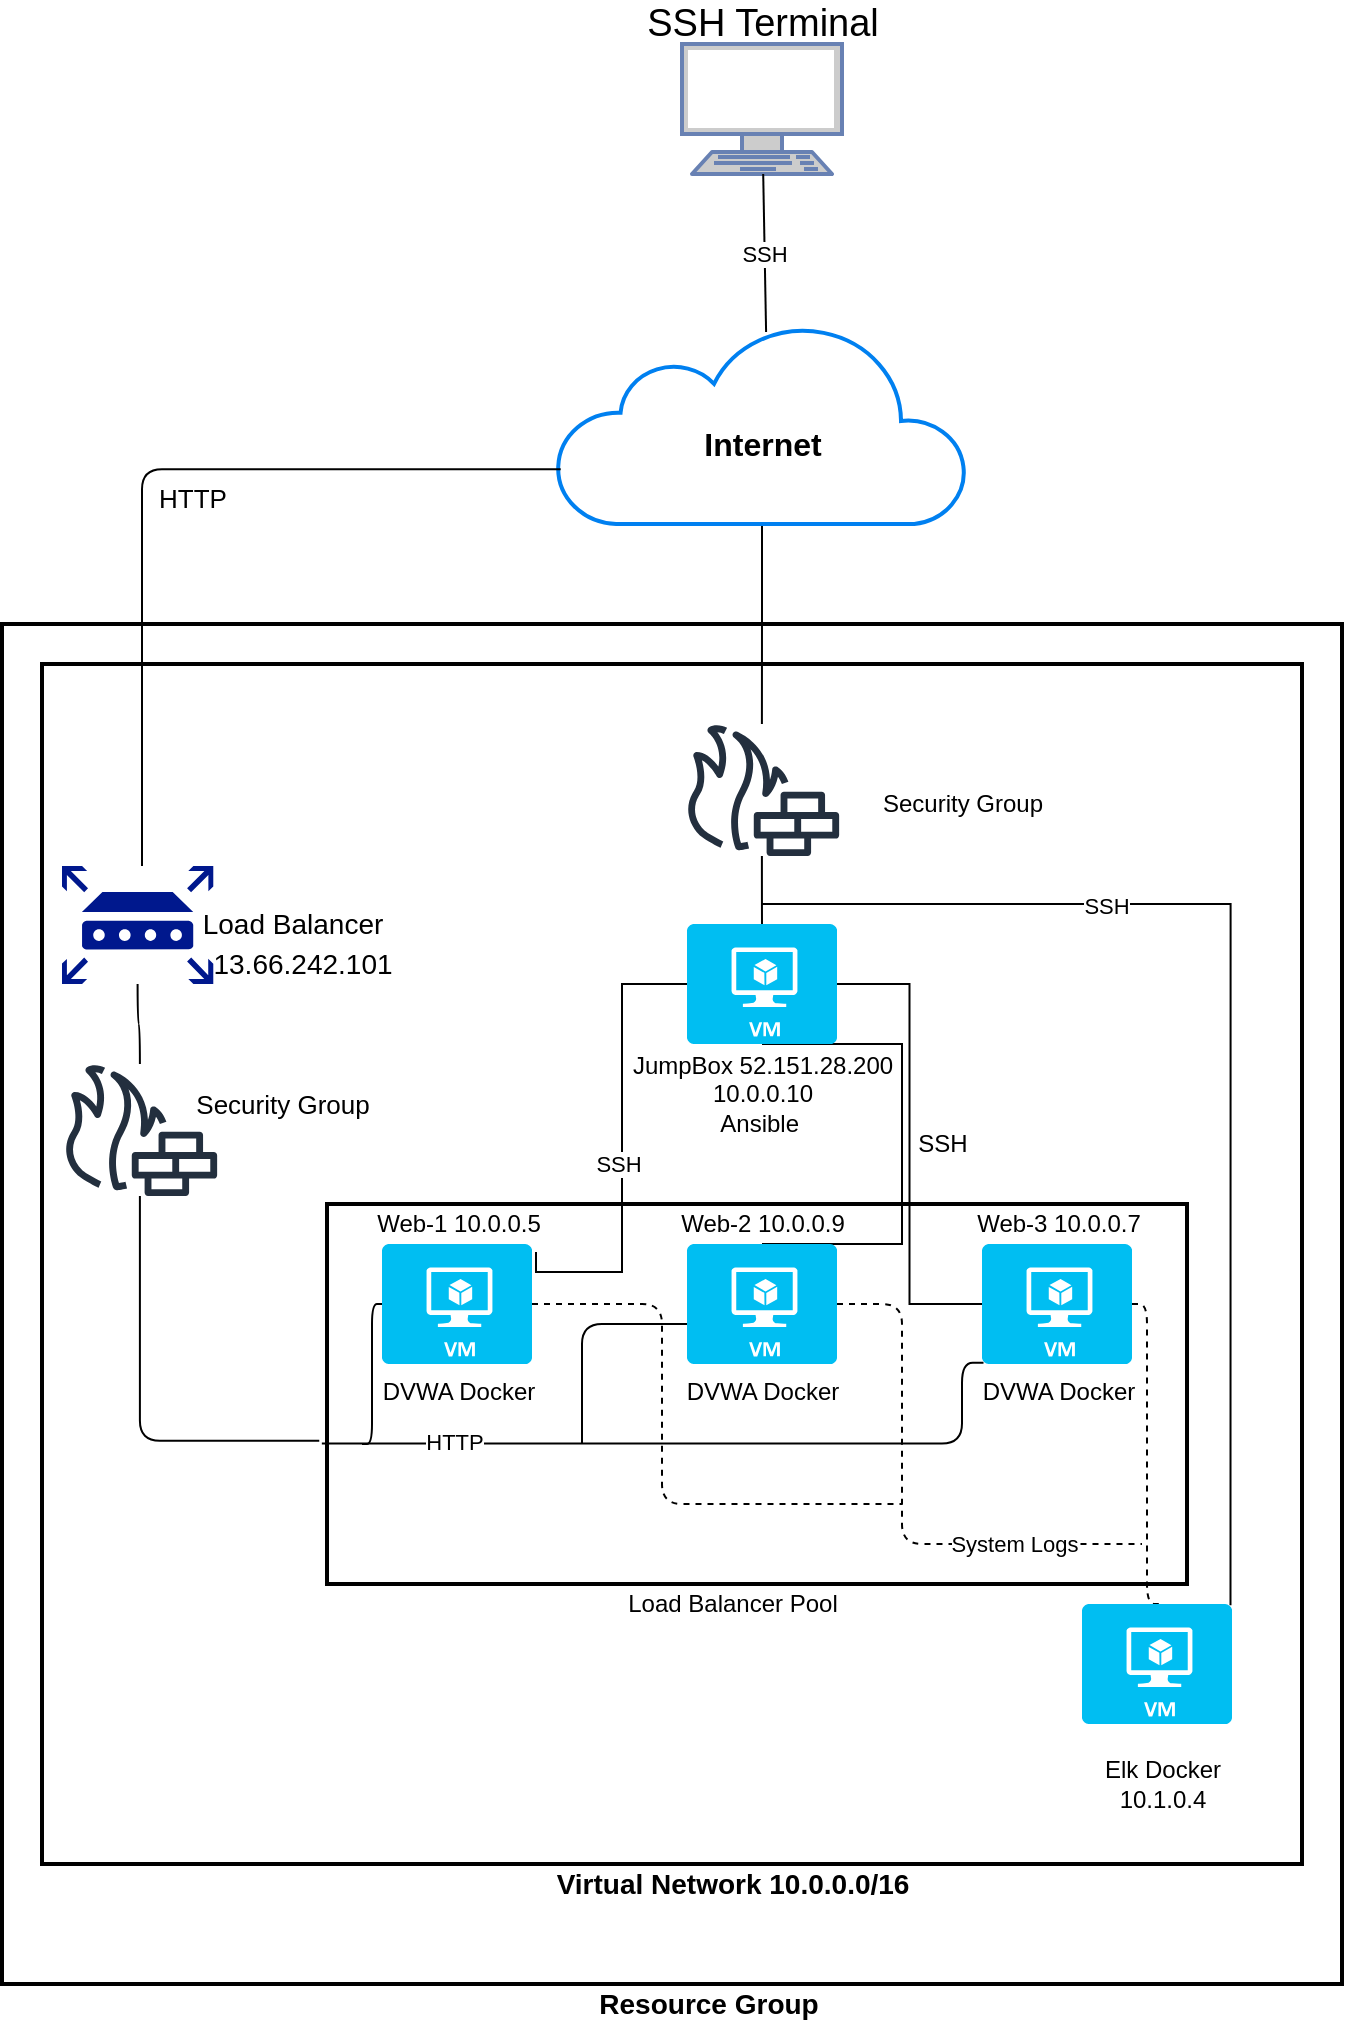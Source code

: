 <mxfile version="15.2.9" type="device"><diagram id="wJLG0JLtFOTSCV-0A71i" name="Page-1"><mxGraphModel dx="631" dy="967" grid="1" gridSize="10" guides="1" tooltips="1" connect="1" arrows="1" fold="1" page="1" pageScale="1" pageWidth="1100" pageHeight="1700" math="0" shadow="0"><root><mxCell id="0"/><mxCell id="1" parent="0"/><mxCell id="KeG30CLBzo-vDW1jTVEb-24" value="" style="whiteSpace=wrap;html=1;strokeColor=default;strokeWidth=2;fillColor=none;" vertex="1" parent="1"><mxGeometry x="260" y="570" width="630" height="600" as="geometry"/></mxCell><mxCell id="KeG30CLBzo-vDW1jTVEb-86" value="" style="whiteSpace=wrap;html=1;strokeColor=default;strokeWidth=2;fillColor=none;" vertex="1" parent="1"><mxGeometry x="240" y="550" width="670" height="680" as="geometry"/></mxCell><mxCell id="KeG30CLBzo-vDW1jTVEb-66" value="" style="edgeStyle=orthogonalEdgeStyle;orthogonalLoop=1;jettySize=auto;html=1;endArrow=none;endFill=0;exitX=-0.009;exitY=0.623;exitDx=0;exitDy=0;exitPerimeter=0;" edge="1" parent="1" source="KeG30CLBzo-vDW1jTVEb-25" target="KeG30CLBzo-vDW1jTVEb-23"><mxGeometry relative="1" as="geometry"><mxPoint x="322.5" y="925" as="targetPoint"/></mxGeometry></mxCell><mxCell id="KeG30CLBzo-vDW1jTVEb-25" value="" style="whiteSpace=wrap;html=1;strokeColor=default;strokeWidth=2;fillColor=none;" vertex="1" parent="1"><mxGeometry x="402.5" y="840" width="430" height="190" as="geometry"/></mxCell><mxCell id="KeG30CLBzo-vDW1jTVEb-1" value="" style="fontColor=#0066CC;verticalAlign=top;verticalLabelPosition=bottom;labelPosition=center;align=center;html=1;outlineConnect=0;fillColor=#CCCCCC;strokeColor=#6881B3;gradientColor=none;gradientDirection=north;strokeWidth=2;shape=mxgraph.networks.terminal;" vertex="1" parent="1"><mxGeometry x="580" y="260" width="80" height="65" as="geometry"/></mxCell><mxCell id="KeG30CLBzo-vDW1jTVEb-8" style="edgeStyle=orthogonalEdgeStyle;orthogonalLoop=1;jettySize=auto;html=1;endArrow=none;endFill=0;" edge="1" parent="1" source="KeG30CLBzo-vDW1jTVEb-2" target="KeG30CLBzo-vDW1jTVEb-7"><mxGeometry relative="1" as="geometry"/></mxCell><mxCell id="KeG30CLBzo-vDW1jTVEb-2" value="" style="html=1;verticalLabelPosition=bottom;align=center;labelBackgroundColor=#ffffff;verticalAlign=top;strokeWidth=2;strokeColor=#0080F0;shadow=0;dashed=0;shape=mxgraph.ios7.icons.cloud;" vertex="1" parent="1"><mxGeometry x="517.5" y="400" width="205" height="100" as="geometry"/></mxCell><mxCell id="KeG30CLBzo-vDW1jTVEb-3" value="SSH" style="endArrow=none;html=1;exitX=0.51;exitY=0.04;exitDx=0;exitDy=0;exitPerimeter=0;" edge="1" parent="1" source="KeG30CLBzo-vDW1jTVEb-2" target="KeG30CLBzo-vDW1jTVEb-1"><mxGeometry width="50" height="50" relative="1" as="geometry"><mxPoint x="590" y="320" as="sourcePoint"/><mxPoint x="640" y="270" as="targetPoint"/></mxGeometry></mxCell><mxCell id="KeG30CLBzo-vDW1jTVEb-4" value="&lt;font style=&quot;font-size: 19px&quot;&gt;SSH Terminal&lt;br&gt;&lt;/font&gt;" style="text;html=1;resizable=0;autosize=1;align=center;verticalAlign=middle;points=[];fillColor=none;strokeColor=none;strokeWidth=6;" vertex="1" parent="1"><mxGeometry x="555" y="240" width="130" height="20" as="geometry"/></mxCell><mxCell id="KeG30CLBzo-vDW1jTVEb-6" value="JumpBox 52.151.28.200&lt;br&gt;10.0.0.10&lt;br&gt;Ansible&amp;nbsp;" style="text;html=1;align=center;verticalAlign=middle;resizable=0;points=[];autosize=1;strokeColor=none;fillColor=none;" vertex="1" parent="1"><mxGeometry x="545" y="760" width="150" height="50" as="geometry"/></mxCell><mxCell id="KeG30CLBzo-vDW1jTVEb-35" value="" style="edgeStyle=orthogonalEdgeStyle;orthogonalLoop=1;jettySize=auto;html=1;endArrow=none;endFill=0;" edge="1" parent="1" source="KeG30CLBzo-vDW1jTVEb-7" target="KeG30CLBzo-vDW1jTVEb-5"><mxGeometry relative="1" as="geometry"/></mxCell><mxCell id="KeG30CLBzo-vDW1jTVEb-7" value="" style="sketch=0;outlineConnect=0;fontColor=#232F3E;gradientColor=none;fillColor=#232F3E;strokeColor=default;dashed=0;verticalLabelPosition=bottom;verticalAlign=top;align=center;html=1;fontSize=12;fontStyle=0;aspect=fixed;pointerEvents=1;shape=mxgraph.aws4.generic_firewall;" vertex="1" parent="1"><mxGeometry x="581" y="600" width="78" height="66" as="geometry"/></mxCell><mxCell id="KeG30CLBzo-vDW1jTVEb-14" style="edgeStyle=orthogonalEdgeStyle;orthogonalLoop=1;jettySize=auto;html=1;entryX=1;entryY=0.5;entryDx=0;entryDy=0;entryPerimeter=0;endArrow=none;endFill=0;rounded=0;" edge="1" parent="1" source="KeG30CLBzo-vDW1jTVEb-10" target="KeG30CLBzo-vDW1jTVEb-5"><mxGeometry relative="1" as="geometry"/></mxCell><mxCell id="KeG30CLBzo-vDW1jTVEb-69" value="" style="orthogonalLoop=1;jettySize=auto;html=1;endArrow=none;endFill=0;edgeStyle=elbowEdgeStyle;entryX=-0.006;entryY=0.63;entryDx=0;entryDy=0;entryPerimeter=0;exitX=0.01;exitY=0.99;exitDx=0;exitDy=0;exitPerimeter=0;" edge="1" parent="1" source="KeG30CLBzo-vDW1jTVEb-10" target="KeG30CLBzo-vDW1jTVEb-25"><mxGeometry relative="1" as="geometry"><mxPoint x="530" y="950" as="targetPoint"/><Array as="points"><mxPoint x="720" y="935"/></Array></mxGeometry></mxCell><mxCell id="KeG30CLBzo-vDW1jTVEb-85" value="HTTP" style="edgeLabel;html=1;align=center;verticalAlign=middle;resizable=0;points=[];" vertex="1" connectable="0" parent="KeG30CLBzo-vDW1jTVEb-69"><mxGeometry x="0.645" y="-1" relative="1" as="geometry"><mxPoint as="offset"/></mxGeometry></mxCell><mxCell id="KeG30CLBzo-vDW1jTVEb-76" value="" style="edgeStyle=elbowEdgeStyle;orthogonalLoop=1;jettySize=auto;html=1;endArrow=none;endFill=0;dashed=1;" edge="1" parent="1" source="KeG30CLBzo-vDW1jTVEb-10"><mxGeometry relative="1" as="geometry"><mxPoint x="820" y="1040" as="targetPoint"/></mxGeometry></mxCell><mxCell id="KeG30CLBzo-vDW1jTVEb-10" value="DVWA Docker" style="verticalLabelPosition=bottom;html=1;verticalAlign=top;align=center;strokeColor=none;fillColor=#00BEF2;shape=mxgraph.azure.virtual_machine;" vertex="1" parent="1"><mxGeometry x="730" y="860" width="75" height="60" as="geometry"/></mxCell><mxCell id="KeG30CLBzo-vDW1jTVEb-13" style="edgeStyle=orthogonalEdgeStyle;orthogonalLoop=1;jettySize=auto;html=1;entryX=0.5;entryY=1;entryDx=0;entryDy=0;entryPerimeter=0;endArrow=none;endFill=0;startArrow=none;exitX=0.5;exitY=0;exitDx=0;exitDy=0;exitPerimeter=0;rounded=0;" edge="1" parent="1" source="KeG30CLBzo-vDW1jTVEb-11" target="KeG30CLBzo-vDW1jTVEb-5"><mxGeometry relative="1" as="geometry"><Array as="points"><mxPoint x="690" y="860"/><mxPoint x="690" y="760"/></Array></mxGeometry></mxCell><mxCell id="KeG30CLBzo-vDW1jTVEb-68" value="" style="edgeStyle=elbowEdgeStyle;orthogonalLoop=1;jettySize=auto;html=1;endArrow=none;endFill=0;" edge="1" parent="1" source="KeG30CLBzo-vDW1jTVEb-11"><mxGeometry relative="1" as="geometry"><mxPoint x="530" y="960" as="targetPoint"/><Array as="points"><mxPoint x="530" y="900"/></Array></mxGeometry></mxCell><mxCell id="KeG30CLBzo-vDW1jTVEb-77" value="" style="edgeStyle=elbowEdgeStyle;orthogonalLoop=1;jettySize=auto;html=1;dashed=1;endArrow=none;endFill=0;" edge="1" parent="1" source="KeG30CLBzo-vDW1jTVEb-11"><mxGeometry relative="1" as="geometry"><mxPoint x="810" y="1010" as="targetPoint"/><Array as="points"><mxPoint x="690" y="950"/></Array></mxGeometry></mxCell><mxCell id="KeG30CLBzo-vDW1jTVEb-84" value="System Logs" style="edgeLabel;html=1;align=center;verticalAlign=middle;resizable=0;points=[];" vertex="1" connectable="0" parent="KeG30CLBzo-vDW1jTVEb-77"><mxGeometry x="0.526" relative="1" as="geometry"><mxPoint as="offset"/></mxGeometry></mxCell><mxCell id="KeG30CLBzo-vDW1jTVEb-11" value="DVWA Docker" style="verticalLabelPosition=bottom;html=1;verticalAlign=top;align=center;strokeColor=none;fillColor=#00BEF2;shape=mxgraph.azure.virtual_machine;" vertex="1" parent="1"><mxGeometry x="582.5" y="860" width="75" height="60" as="geometry"/></mxCell><mxCell id="KeG30CLBzo-vDW1jTVEb-15" style="edgeStyle=orthogonalEdgeStyle;orthogonalLoop=1;jettySize=auto;html=1;entryX=0;entryY=0.5;entryDx=0;entryDy=0;entryPerimeter=0;endArrow=none;endFill=0;exitX=0.895;exitY=1.197;exitDx=0;exitDy=0;exitPerimeter=0;rounded=0;" edge="1" parent="1" source="KeG30CLBzo-vDW1jTVEb-18" target="KeG30CLBzo-vDW1jTVEb-5"><mxGeometry relative="1" as="geometry"><Array as="points"><mxPoint x="550" y="874"/><mxPoint x="550" y="730"/></Array></mxGeometry></mxCell><mxCell id="KeG30CLBzo-vDW1jTVEb-78" value="SSH" style="edgeLabel;html=1;align=center;verticalAlign=middle;resizable=0;points=[];" vertex="1" connectable="0" parent="KeG30CLBzo-vDW1jTVEb-15"><mxGeometry x="-0.067" y="2" relative="1" as="geometry"><mxPoint as="offset"/></mxGeometry></mxCell><mxCell id="KeG30CLBzo-vDW1jTVEb-67" value="" style="orthogonalLoop=1;jettySize=auto;html=1;endArrow=none;endFill=0;edgeStyle=elbowEdgeStyle;" edge="1" parent="1" source="KeG30CLBzo-vDW1jTVEb-12"><mxGeometry relative="1" as="geometry"><mxPoint x="420" y="960" as="targetPoint"/></mxGeometry></mxCell><mxCell id="KeG30CLBzo-vDW1jTVEb-82" value="" style="edgeStyle=elbowEdgeStyle;orthogonalLoop=1;jettySize=auto;html=1;dashed=1;endArrow=none;endFill=0;" edge="1" parent="1" source="KeG30CLBzo-vDW1jTVEb-12"><mxGeometry relative="1" as="geometry"><mxPoint x="690" y="990" as="targetPoint"/><Array as="points"><mxPoint x="570" y="940"/></Array></mxGeometry></mxCell><mxCell id="KeG30CLBzo-vDW1jTVEb-12" value="DVWA Docker" style="verticalLabelPosition=bottom;html=1;verticalAlign=top;align=center;strokeColor=none;fillColor=#00BEF2;shape=mxgraph.azure.virtual_machine;" vertex="1" parent="1"><mxGeometry x="430" y="860" width="75" height="60" as="geometry"/></mxCell><mxCell id="KeG30CLBzo-vDW1jTVEb-16" value="Security Group" style="text;html=1;align=center;verticalAlign=middle;resizable=0;points=[];autosize=1;strokeColor=none;fillColor=none;" vertex="1" parent="1"><mxGeometry x="670" y="630" width="100" height="20" as="geometry"/></mxCell><mxCell id="KeG30CLBzo-vDW1jTVEb-17" value="" style="verticalLabelPosition=bottom;html=1;verticalAlign=top;align=center;strokeColor=none;fillColor=#00BEF2;shape=mxgraph.azure.virtual_machine;" vertex="1" parent="1"><mxGeometry x="780" y="1040" width="75" height="60" as="geometry"/></mxCell><mxCell id="KeG30CLBzo-vDW1jTVEb-18" value="Web-1 10.0.0.5" style="text;html=1;align=center;verticalAlign=middle;resizable=0;points=[];autosize=1;strokeColor=none;fillColor=none;" vertex="1" parent="1"><mxGeometry x="417.5" y="840" width="100" height="20" as="geometry"/></mxCell><mxCell id="KeG30CLBzo-vDW1jTVEb-20" value="Web-3 10.0.0.7" style="text;html=1;align=center;verticalAlign=middle;resizable=0;points=[];autosize=1;strokeColor=none;fillColor=none;" vertex="1" parent="1"><mxGeometry x="717.5" y="840" width="100" height="20" as="geometry"/></mxCell><mxCell id="KeG30CLBzo-vDW1jTVEb-21" value="Elk Docker&lt;br&gt;10.1.0.4" style="text;html=1;align=center;verticalAlign=middle;resizable=0;points=[];autosize=1;strokeColor=none;fillColor=none;" vertex="1" parent="1"><mxGeometry x="785" y="1115" width="70" height="30" as="geometry"/></mxCell><mxCell id="KeG30CLBzo-vDW1jTVEb-73" value="" style="edgeStyle=elbowEdgeStyle;orthogonalLoop=1;jettySize=auto;html=1;endArrow=none;endFill=0;entryX=0.009;entryY=0.726;entryDx=0;entryDy=0;entryPerimeter=0;" edge="1" parent="1" source="KeG30CLBzo-vDW1jTVEb-22" target="KeG30CLBzo-vDW1jTVEb-2"><mxGeometry relative="1" as="geometry"><mxPoint x="307.82" y="591" as="targetPoint"/><Array as="points"><mxPoint x="310" y="590"/></Array></mxGeometry></mxCell><mxCell id="KeG30CLBzo-vDW1jTVEb-22" value="" style="sketch=0;aspect=fixed;pointerEvents=1;shadow=0;dashed=0;html=1;strokeColor=none;labelPosition=center;verticalLabelPosition=bottom;verticalAlign=top;align=center;fillColor=#00188D;shape=mxgraph.mscae.enterprise.router;" vertex="1" parent="1"><mxGeometry x="270" y="671" width="75.64" height="59" as="geometry"/></mxCell><mxCell id="KeG30CLBzo-vDW1jTVEb-44" value="" style="edgeStyle=orthogonalEdgeStyle;curved=1;orthogonalLoop=1;jettySize=auto;html=1;endArrow=none;endFill=0;" edge="1" parent="1" source="KeG30CLBzo-vDW1jTVEb-23" target="KeG30CLBzo-vDW1jTVEb-22"><mxGeometry relative="1" as="geometry"/></mxCell><mxCell id="KeG30CLBzo-vDW1jTVEb-23" value="" style="sketch=0;outlineConnect=0;fontColor=#232F3E;gradientColor=none;fillColor=#232F3E;strokeColor=default;dashed=0;verticalLabelPosition=bottom;verticalAlign=top;align=center;html=1;fontSize=12;fontStyle=0;aspect=fixed;pointerEvents=1;shape=mxgraph.aws4.generic_firewall;" vertex="1" parent="1"><mxGeometry x="270" y="770" width="78" height="66" as="geometry"/></mxCell><mxCell id="KeG30CLBzo-vDW1jTVEb-5" value="" style="verticalLabelPosition=bottom;html=1;verticalAlign=top;align=center;strokeColor=none;fillColor=#00BEF2;shape=mxgraph.azure.virtual_machine;" vertex="1" parent="1"><mxGeometry x="582.5" y="700" width="75" height="60" as="geometry"/></mxCell><mxCell id="KeG30CLBzo-vDW1jTVEb-39" value="" style="edgeStyle=segmentEdgeStyle;endArrow=none;html=1;endFill=0;exitX=0.99;exitY=0.01;exitDx=0;exitDy=0;exitPerimeter=0;rounded=0;" edge="1" parent="1" source="KeG30CLBzo-vDW1jTVEb-17"><mxGeometry width="50" height="50" relative="1" as="geometry"><mxPoint x="855" y="1070" as="sourcePoint"/><mxPoint x="620" y="690" as="targetPoint"/><Array as="points"><mxPoint x="854" y="690"/></Array></mxGeometry></mxCell><mxCell id="KeG30CLBzo-vDW1jTVEb-89" value="SSH" style="edgeLabel;html=1;align=center;verticalAlign=middle;resizable=0;points=[];" vertex="1" connectable="0" parent="KeG30CLBzo-vDW1jTVEb-39"><mxGeometry x="0.413" y="1" relative="1" as="geometry"><mxPoint as="offset"/></mxGeometry></mxCell><mxCell id="KeG30CLBzo-vDW1jTVEb-41" value="Load Balancer Pool&lt;br&gt;" style="text;html=1;resizable=0;autosize=1;align=center;verticalAlign=middle;points=[];fillColor=none;strokeColor=none;" vertex="1" parent="1"><mxGeometry x="545" y="1030" width="120" height="20" as="geometry"/></mxCell><mxCell id="KeG30CLBzo-vDW1jTVEb-19" value="Web-2 10.0.0.9" style="text;html=1;align=center;verticalAlign=middle;resizable=0;points=[];autosize=1;strokeColor=none;fillColor=none;" vertex="1" parent="1"><mxGeometry x="570" y="840" width="100" height="20" as="geometry"/></mxCell><mxCell id="KeG30CLBzo-vDW1jTVEb-71" value="&lt;font style=&quot;font-size: 13px&quot;&gt;Security Group&lt;/font&gt;" style="text;html=1;resizable=0;autosize=1;align=center;verticalAlign=middle;points=[];fillColor=none;strokeColor=none;rounded=0;" vertex="1" parent="1"><mxGeometry x="330" y="780" width="100" height="20" as="geometry"/></mxCell><mxCell id="KeG30CLBzo-vDW1jTVEb-72" value="&lt;font style=&quot;font-size: 14px&quot;&gt;Load Balancer&lt;/font&gt;" style="text;html=1;resizable=0;autosize=1;align=center;verticalAlign=middle;points=[];fillColor=none;strokeColor=none;rounded=0;" vertex="1" parent="1"><mxGeometry x="330" y="690" width="110" height="20" as="geometry"/></mxCell><mxCell id="KeG30CLBzo-vDW1jTVEb-74" value="&lt;font style=&quot;font-size: 13px&quot;&gt;HTTP&lt;br&gt;&lt;br&gt;&lt;/font&gt;" style="text;html=1;resizable=0;autosize=1;align=center;verticalAlign=middle;points=[];fillColor=none;strokeColor=none;rounded=0;" vertex="1" parent="1"><mxGeometry x="310" y="480" width="50" height="30" as="geometry"/></mxCell><mxCell id="KeG30CLBzo-vDW1jTVEb-75" value="&lt;font style=&quot;font-size: 14px&quot;&gt;13.66.242.101&lt;/font&gt;" style="text;html=1;resizable=0;autosize=1;align=center;verticalAlign=middle;points=[];fillColor=none;strokeColor=none;rounded=0;" vertex="1" parent="1"><mxGeometry x="340" y="710" width="100" height="20" as="geometry"/></mxCell><mxCell id="KeG30CLBzo-vDW1jTVEb-81" value="SSH" style="text;html=1;resizable=0;autosize=1;align=center;verticalAlign=middle;points=[];fillColor=none;strokeColor=none;rounded=0;" vertex="1" parent="1"><mxGeometry x="690" y="800" width="40" height="20" as="geometry"/></mxCell><mxCell id="KeG30CLBzo-vDW1jTVEb-87" value="&lt;font style=&quot;font-size: 14px&quot;&gt;&lt;b&gt;Virtual Network 10.0.0.0/16&lt;/b&gt;&lt;/font&gt;" style="text;html=1;resizable=0;autosize=1;align=center;verticalAlign=middle;points=[];fillColor=none;strokeColor=none;rounded=0;" vertex="1" parent="1"><mxGeometry x="510" y="1170" width="190" height="20" as="geometry"/></mxCell><mxCell id="KeG30CLBzo-vDW1jTVEb-88" value="&lt;b&gt;&lt;font style=&quot;font-size: 14px&quot;&gt;Resource Group&lt;/font&gt;&lt;/b&gt;" style="text;html=1;resizable=0;autosize=1;align=center;verticalAlign=middle;points=[];fillColor=none;strokeColor=none;rounded=0;" vertex="1" parent="1"><mxGeometry x="527.5" y="1230" width="130" height="20" as="geometry"/></mxCell><mxCell id="KeG30CLBzo-vDW1jTVEb-92" value="&lt;font style=&quot;font-size: 16px&quot;&gt;&lt;b&gt;Internet&lt;/b&gt;&lt;/font&gt;" style="text;html=1;resizable=0;autosize=1;align=center;verticalAlign=middle;points=[];fillColor=none;strokeColor=none;rounded=0;" vertex="1" parent="1"><mxGeometry x="585" y="450" width="70" height="20" as="geometry"/></mxCell></root></mxGraphModel></diagram></mxfile>